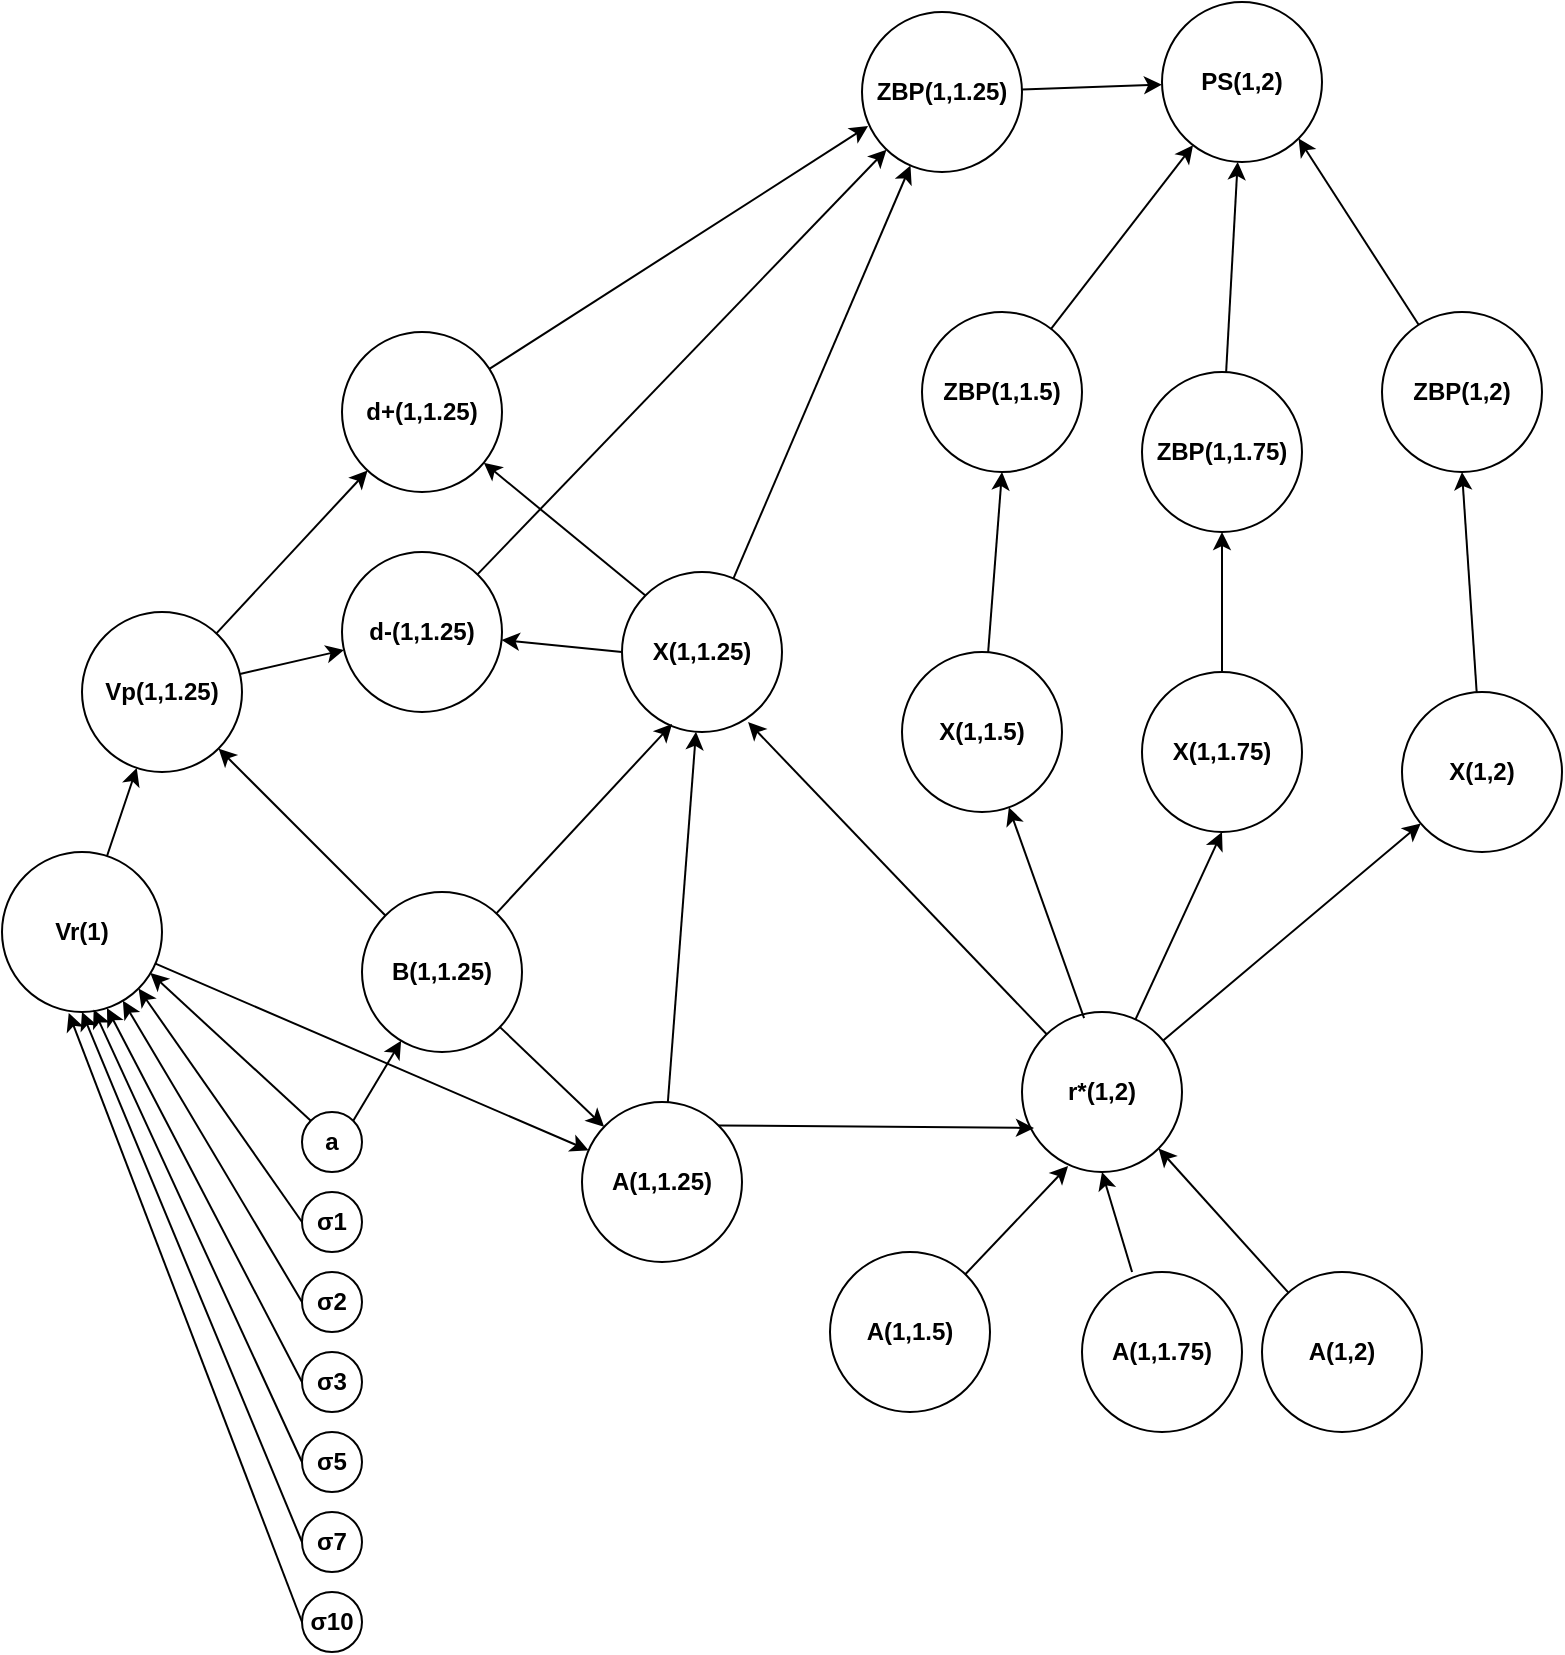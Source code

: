 <mxfile version="16.5.6" type="github">
  <diagram id="sQaZvpmD9Vb4IK_bRdnI" name="Page-1">
    <mxGraphModel dx="1662" dy="794" grid="1" gridSize="10" guides="1" tooltips="1" connect="1" arrows="1" fold="1" page="1" pageScale="1" pageWidth="827" pageHeight="1169" math="0" shadow="0">
      <root>
        <mxCell id="0" />
        <mxCell id="1" parent="0" />
        <mxCell id="WPz7rCcN_9NmkIdG12OI-1" value="PS(1,2)" style="ellipse;whiteSpace=wrap;html=1;aspect=fixed;fontStyle=1" vertex="1" parent="1">
          <mxGeometry x="580" y="35" width="80" height="80" as="geometry" />
        </mxCell>
        <mxCell id="WPz7rCcN_9NmkIdG12OI-2" value="ZBP(1,1.25)" style="ellipse;whiteSpace=wrap;html=1;aspect=fixed;fontStyle=1" vertex="1" parent="1">
          <mxGeometry x="430" y="40" width="80" height="80" as="geometry" />
        </mxCell>
        <mxCell id="WPz7rCcN_9NmkIdG12OI-3" value="ZBP(1,1.5)" style="ellipse;whiteSpace=wrap;html=1;aspect=fixed;fontStyle=1" vertex="1" parent="1">
          <mxGeometry x="460" y="190" width="80" height="80" as="geometry" />
        </mxCell>
        <mxCell id="WPz7rCcN_9NmkIdG12OI-4" value="ZBP(1,1.75)" style="ellipse;whiteSpace=wrap;html=1;aspect=fixed;fontStyle=1" vertex="1" parent="1">
          <mxGeometry x="570" y="220" width="80" height="80" as="geometry" />
        </mxCell>
        <mxCell id="WPz7rCcN_9NmkIdG12OI-5" value="ZBP(1,2)" style="ellipse;whiteSpace=wrap;html=1;aspect=fixed;fontStyle=1" vertex="1" parent="1">
          <mxGeometry x="690" y="190" width="80" height="80" as="geometry" />
        </mxCell>
        <mxCell id="WPz7rCcN_9NmkIdG12OI-10" value="X(1,1.25)" style="ellipse;whiteSpace=wrap;html=1;aspect=fixed;fontStyle=1" vertex="1" parent="1">
          <mxGeometry x="310" y="320" width="80" height="80" as="geometry" />
        </mxCell>
        <mxCell id="WPz7rCcN_9NmkIdG12OI-11" value="X(1,1.5)" style="ellipse;whiteSpace=wrap;html=1;aspect=fixed;fontStyle=1" vertex="1" parent="1">
          <mxGeometry x="450" y="360" width="80" height="80" as="geometry" />
        </mxCell>
        <mxCell id="WPz7rCcN_9NmkIdG12OI-12" value="X(1,1.75)" style="ellipse;whiteSpace=wrap;html=1;aspect=fixed;fontStyle=1" vertex="1" parent="1">
          <mxGeometry x="570" y="370" width="80" height="80" as="geometry" />
        </mxCell>
        <mxCell id="WPz7rCcN_9NmkIdG12OI-13" value="X(1,2)" style="ellipse;whiteSpace=wrap;html=1;aspect=fixed;fontStyle=1" vertex="1" parent="1">
          <mxGeometry x="700" y="380" width="80" height="80" as="geometry" />
        </mxCell>
        <mxCell id="WPz7rCcN_9NmkIdG12OI-18" value="r*(1,2)" style="ellipse;whiteSpace=wrap;html=1;aspect=fixed;fontStyle=1" vertex="1" parent="1">
          <mxGeometry x="510" y="540" width="80" height="80" as="geometry" />
        </mxCell>
        <mxCell id="WPz7rCcN_9NmkIdG12OI-24" value="" style="endArrow=classic;html=1;rounded=0;entryX=0.788;entryY=0.938;entryDx=0;entryDy=0;entryPerimeter=0;" edge="1" parent="1" source="WPz7rCcN_9NmkIdG12OI-18" target="WPz7rCcN_9NmkIdG12OI-10">
          <mxGeometry width="50" height="50" relative="1" as="geometry">
            <mxPoint x="440" y="370" as="sourcePoint" />
            <mxPoint x="390" y="420" as="targetPoint" />
          </mxGeometry>
        </mxCell>
        <mxCell id="WPz7rCcN_9NmkIdG12OI-27" value="" style="endArrow=classic;html=1;rounded=0;entryX=0.5;entryY=1;entryDx=0;entryDy=0;" edge="1" parent="1" source="WPz7rCcN_9NmkIdG12OI-18" target="WPz7rCcN_9NmkIdG12OI-12">
          <mxGeometry width="50" height="50" relative="1" as="geometry">
            <mxPoint x="537.704" y="586.399" as="sourcePoint" />
            <mxPoint x="413.04" y="495.04" as="targetPoint" />
          </mxGeometry>
        </mxCell>
        <mxCell id="WPz7rCcN_9NmkIdG12OI-28" value="" style="endArrow=classic;html=1;rounded=0;exitX=0.388;exitY=0.038;exitDx=0;exitDy=0;exitPerimeter=0;" edge="1" parent="1" source="WPz7rCcN_9NmkIdG12OI-18" target="WPz7rCcN_9NmkIdG12OI-11">
          <mxGeometry width="50" height="50" relative="1" as="geometry">
            <mxPoint x="547.704" y="596.399" as="sourcePoint" />
            <mxPoint x="423.04" y="505.04" as="targetPoint" />
          </mxGeometry>
        </mxCell>
        <mxCell id="WPz7rCcN_9NmkIdG12OI-29" value="" style="endArrow=classic;html=1;rounded=0;" edge="1" parent="1" source="WPz7rCcN_9NmkIdG12OI-18" target="WPz7rCcN_9NmkIdG12OI-13">
          <mxGeometry width="50" height="50" relative="1" as="geometry">
            <mxPoint x="557.704" y="606.399" as="sourcePoint" />
            <mxPoint x="433.04" y="515.04" as="targetPoint" />
          </mxGeometry>
        </mxCell>
        <mxCell id="WPz7rCcN_9NmkIdG12OI-30" value="d+(1,1.25)" style="ellipse;whiteSpace=wrap;html=1;aspect=fixed;fontStyle=1" vertex="1" parent="1">
          <mxGeometry x="170" y="200" width="80" height="80" as="geometry" />
        </mxCell>
        <mxCell id="WPz7rCcN_9NmkIdG12OI-31" value="d-(1,1.25)" style="ellipse;whiteSpace=wrap;html=1;aspect=fixed;fontStyle=1;direction=south;" vertex="1" parent="1">
          <mxGeometry x="170" y="310" width="80" height="80" as="geometry" />
        </mxCell>
        <mxCell id="WPz7rCcN_9NmkIdG12OI-32" value="" style="endArrow=classic;html=1;rounded=0;" edge="1" parent="1" source="WPz7rCcN_9NmkIdG12OI-31" target="WPz7rCcN_9NmkIdG12OI-2">
          <mxGeometry width="50" height="50" relative="1" as="geometry">
            <mxPoint x="526.368" y="568.346" as="sourcePoint" />
            <mxPoint x="330" y="280" as="targetPoint" />
          </mxGeometry>
        </mxCell>
        <mxCell id="WPz7rCcN_9NmkIdG12OI-33" value="" style="endArrow=classic;html=1;rounded=0;entryX=0.038;entryY=0.713;entryDx=0;entryDy=0;entryPerimeter=0;" edge="1" parent="1" source="WPz7rCcN_9NmkIdG12OI-30" target="WPz7rCcN_9NmkIdG12OI-2">
          <mxGeometry width="50" height="50" relative="1" as="geometry">
            <mxPoint x="291.691" y="596.392" as="sourcePoint" />
            <mxPoint x="361.716" y="488.284" as="targetPoint" />
          </mxGeometry>
        </mxCell>
        <mxCell id="WPz7rCcN_9NmkIdG12OI-34" value="" style="endArrow=classic;html=1;rounded=0;exitX=0;exitY=0.5;exitDx=0;exitDy=0;" edge="1" parent="1" source="WPz7rCcN_9NmkIdG12OI-10" target="WPz7rCcN_9NmkIdG12OI-31">
          <mxGeometry width="50" height="50" relative="1" as="geometry">
            <mxPoint x="256.575" y="390.104" as="sourcePoint" />
            <mxPoint x="363.463" y="269.929" as="targetPoint" />
          </mxGeometry>
        </mxCell>
        <mxCell id="WPz7rCcN_9NmkIdG12OI-35" value="" style="endArrow=classic;html=1;rounded=0;exitX=0;exitY=0;exitDx=0;exitDy=0;" edge="1" parent="1" source="WPz7rCcN_9NmkIdG12OI-10" target="WPz7rCcN_9NmkIdG12OI-30">
          <mxGeometry width="50" height="50" relative="1" as="geometry">
            <mxPoint x="350" y="460" as="sourcePoint" />
            <mxPoint x="267.947" y="432.649" as="targetPoint" />
          </mxGeometry>
        </mxCell>
        <mxCell id="WPz7rCcN_9NmkIdG12OI-36" value="Vp(1,1.25)" style="ellipse;whiteSpace=wrap;html=1;aspect=fixed;fontStyle=1" vertex="1" parent="1">
          <mxGeometry x="40" y="340" width="80" height="80" as="geometry" />
        </mxCell>
        <mxCell id="WPz7rCcN_9NmkIdG12OI-37" value="" style="endArrow=classic;html=1;rounded=0;" edge="1" parent="1" source="WPz7rCcN_9NmkIdG12OI-36" target="WPz7rCcN_9NmkIdG12OI-31">
          <mxGeometry width="50" height="50" relative="1" as="geometry">
            <mxPoint x="256.575" y="520.174" as="sourcePoint" />
            <mxPoint x="363.463" y="399.999" as="targetPoint" />
          </mxGeometry>
        </mxCell>
        <mxCell id="WPz7rCcN_9NmkIdG12OI-38" value="" style="endArrow=classic;html=1;rounded=0;" edge="1" parent="1" source="WPz7rCcN_9NmkIdG12OI-36" target="WPz7rCcN_9NmkIdG12OI-30">
          <mxGeometry width="50" height="50" relative="1" as="geometry">
            <mxPoint x="245.039" y="540.309" as="sourcePoint" />
            <mxPoint x="234.961" y="459.691" as="targetPoint" />
          </mxGeometry>
        </mxCell>
        <mxCell id="WPz7rCcN_9NmkIdG12OI-41" value="" style="endArrow=classic;html=1;rounded=0;" edge="1" parent="1" source="WPz7rCcN_9NmkIdG12OI-2" target="WPz7rCcN_9NmkIdG12OI-1">
          <mxGeometry width="50" height="50" relative="1" as="geometry">
            <mxPoint x="256.537" y="390.071" as="sourcePoint" />
            <mxPoint x="363.425" y="269.896" as="targetPoint" />
          </mxGeometry>
        </mxCell>
        <mxCell id="WPz7rCcN_9NmkIdG12OI-42" value="" style="endArrow=classic;html=1;rounded=0;" edge="1" parent="1" source="WPz7rCcN_9NmkIdG12OI-3" target="WPz7rCcN_9NmkIdG12OI-1">
          <mxGeometry width="50" height="50" relative="1" as="geometry">
            <mxPoint x="425.023" y="220.677" as="sourcePoint" />
            <mxPoint x="535.034" y="159.426" as="targetPoint" />
          </mxGeometry>
        </mxCell>
        <mxCell id="WPz7rCcN_9NmkIdG12OI-43" value="" style="endArrow=classic;html=1;rounded=0;" edge="1" parent="1" source="WPz7rCcN_9NmkIdG12OI-4" target="WPz7rCcN_9NmkIdG12OI-1">
          <mxGeometry width="50" height="50" relative="1" as="geometry">
            <mxPoint x="530.663" y="281.448" as="sourcePoint" />
            <mxPoint x="559.294" y="178.541" as="targetPoint" />
          </mxGeometry>
        </mxCell>
        <mxCell id="WPz7rCcN_9NmkIdG12OI-44" value="" style="endArrow=classic;html=1;rounded=0;entryX=1;entryY=1;entryDx=0;entryDy=0;" edge="1" parent="1" source="WPz7rCcN_9NmkIdG12OI-5" target="WPz7rCcN_9NmkIdG12OI-1">
          <mxGeometry width="50" height="50" relative="1" as="geometry">
            <mxPoint x="609.337" y="281.448" as="sourcePoint" />
            <mxPoint x="580.706" y="178.541" as="targetPoint" />
          </mxGeometry>
        </mxCell>
        <mxCell id="WPz7rCcN_9NmkIdG12OI-45" value="" style="endArrow=classic;html=1;rounded=0;" edge="1" parent="1" source="WPz7rCcN_9NmkIdG12OI-10" target="WPz7rCcN_9NmkIdG12OI-2">
          <mxGeometry width="50" height="50" relative="1" as="geometry">
            <mxPoint x="254.103" y="388.077" as="sourcePoint" />
            <mxPoint x="470" y="130" as="targetPoint" />
          </mxGeometry>
        </mxCell>
        <mxCell id="WPz7rCcN_9NmkIdG12OI-46" value="Vr(1)" style="ellipse;whiteSpace=wrap;html=1;aspect=fixed;fontStyle=1" vertex="1" parent="1">
          <mxGeometry y="460" width="80" height="80" as="geometry" />
        </mxCell>
        <mxCell id="WPz7rCcN_9NmkIdG12OI-47" value="B(1,1.25)" style="ellipse;whiteSpace=wrap;html=1;aspect=fixed;fontStyle=1" vertex="1" parent="1">
          <mxGeometry x="180" y="480" width="80" height="80" as="geometry" />
        </mxCell>
        <mxCell id="WPz7rCcN_9NmkIdG12OI-48" value="" style="endArrow=classic;html=1;rounded=0;" edge="1" parent="1" source="WPz7rCcN_9NmkIdG12OI-46" target="WPz7rCcN_9NmkIdG12OI-36">
          <mxGeometry width="50" height="50" relative="1" as="geometry">
            <mxPoint x="108.284" y="361.716" as="sourcePoint" />
            <mxPoint x="191.716" y="278.284" as="targetPoint" />
          </mxGeometry>
        </mxCell>
        <mxCell id="WPz7rCcN_9NmkIdG12OI-49" value="" style="endArrow=classic;html=1;rounded=0;entryX=1;entryY=1;entryDx=0;entryDy=0;" edge="1" parent="1" source="WPz7rCcN_9NmkIdG12OI-47" target="WPz7rCcN_9NmkIdG12OI-36">
          <mxGeometry width="50" height="50" relative="1" as="geometry">
            <mxPoint x="94.95" y="500.32" as="sourcePoint" />
            <mxPoint x="85.287" y="429.649" as="targetPoint" />
          </mxGeometry>
        </mxCell>
        <mxCell id="WPz7rCcN_9NmkIdG12OI-51" value="a" style="ellipse;whiteSpace=wrap;html=1;aspect=fixed;fontStyle=1" vertex="1" parent="1">
          <mxGeometry x="150" y="590" width="30" height="30" as="geometry" />
        </mxCell>
        <mxCell id="WPz7rCcN_9NmkIdG12OI-52" value="σ1" style="ellipse;whiteSpace=wrap;html=1;aspect=fixed;fontStyle=1" vertex="1" parent="1">
          <mxGeometry x="150" y="630" width="30" height="30" as="geometry" />
        </mxCell>
        <mxCell id="WPz7rCcN_9NmkIdG12OI-53" value="σ2" style="ellipse;whiteSpace=wrap;html=1;aspect=fixed;fontStyle=1" vertex="1" parent="1">
          <mxGeometry x="150" y="670" width="30" height="30" as="geometry" />
        </mxCell>
        <mxCell id="WPz7rCcN_9NmkIdG12OI-54" value="σ3" style="ellipse;whiteSpace=wrap;html=1;aspect=fixed;fontStyle=1" vertex="1" parent="1">
          <mxGeometry x="150" y="710" width="30" height="30" as="geometry" />
        </mxCell>
        <mxCell id="WPz7rCcN_9NmkIdG12OI-55" value="σ5" style="ellipse;whiteSpace=wrap;html=1;aspect=fixed;fontStyle=1" vertex="1" parent="1">
          <mxGeometry x="150" y="750" width="30" height="30" as="geometry" />
        </mxCell>
        <mxCell id="WPz7rCcN_9NmkIdG12OI-56" value="σ7" style="ellipse;whiteSpace=wrap;html=1;aspect=fixed;fontStyle=1" vertex="1" parent="1">
          <mxGeometry x="150" y="790" width="30" height="30" as="geometry" />
        </mxCell>
        <mxCell id="WPz7rCcN_9NmkIdG12OI-57" value="σ10" style="ellipse;whiteSpace=wrap;html=1;aspect=fixed;fontStyle=1" vertex="1" parent="1">
          <mxGeometry x="150" y="830" width="30" height="30" as="geometry" />
        </mxCell>
        <mxCell id="WPz7rCcN_9NmkIdG12OI-60" value="" style="endArrow=classic;html=1;rounded=0;entryX=0.927;entryY=0.756;entryDx=0;entryDy=0;exitX=0;exitY=0;exitDx=0;exitDy=0;entryPerimeter=0;" edge="1" parent="1" source="WPz7rCcN_9NmkIdG12OI-51" target="WPz7rCcN_9NmkIdG12OI-46">
          <mxGeometry width="50" height="50" relative="1" as="geometry">
            <mxPoint x="260" y="650" as="sourcePoint" />
            <mxPoint x="310" y="600" as="targetPoint" />
          </mxGeometry>
        </mxCell>
        <mxCell id="WPz7rCcN_9NmkIdG12OI-61" value="" style="endArrow=classic;html=1;rounded=0;entryX=1;entryY=1;entryDx=0;entryDy=0;exitX=0;exitY=0.5;exitDx=0;exitDy=0;" edge="1" parent="1" source="WPz7rCcN_9NmkIdG12OI-52" target="WPz7rCcN_9NmkIdG12OI-46">
          <mxGeometry width="50" height="50" relative="1" as="geometry">
            <mxPoint x="164.393" y="604.393" as="sourcePoint" />
            <mxPoint x="128.284" y="568.284" as="targetPoint" />
          </mxGeometry>
        </mxCell>
        <mxCell id="WPz7rCcN_9NmkIdG12OI-62" value="" style="endArrow=classic;html=1;rounded=0;exitX=0;exitY=0.5;exitDx=0;exitDy=0;" edge="1" parent="1" source="WPz7rCcN_9NmkIdG12OI-53" target="WPz7rCcN_9NmkIdG12OI-46">
          <mxGeometry width="50" height="50" relative="1" as="geometry">
            <mxPoint x="160" y="655" as="sourcePoint" />
            <mxPoint x="118.32" y="574.64" as="targetPoint" />
          </mxGeometry>
        </mxCell>
        <mxCell id="WPz7rCcN_9NmkIdG12OI-63" value="" style="endArrow=classic;html=1;rounded=0;entryX=0.656;entryY=0.975;entryDx=0;entryDy=0;exitX=0;exitY=0.5;exitDx=0;exitDy=0;entryPerimeter=0;" edge="1" parent="1" source="WPz7rCcN_9NmkIdG12OI-54" target="WPz7rCcN_9NmkIdG12OI-46">
          <mxGeometry width="50" height="50" relative="1" as="geometry">
            <mxPoint x="160" y="695" as="sourcePoint" />
            <mxPoint x="108.32" y="578.8" as="targetPoint" />
          </mxGeometry>
        </mxCell>
        <mxCell id="WPz7rCcN_9NmkIdG12OI-64" value="" style="endArrow=classic;html=1;rounded=0;entryX=0.573;entryY=0.985;entryDx=0;entryDy=0;exitX=0;exitY=0.5;exitDx=0;exitDy=0;entryPerimeter=0;" edge="1" parent="1" source="WPz7rCcN_9NmkIdG12OI-55" target="WPz7rCcN_9NmkIdG12OI-46">
          <mxGeometry width="50" height="50" relative="1" as="geometry">
            <mxPoint x="170" y="705" as="sourcePoint" />
            <mxPoint x="118.32" y="588.8" as="targetPoint" />
          </mxGeometry>
        </mxCell>
        <mxCell id="WPz7rCcN_9NmkIdG12OI-65" value="" style="endArrow=classic;html=1;rounded=0;entryX=0.5;entryY=1;entryDx=0;entryDy=0;exitX=0;exitY=0.5;exitDx=0;exitDy=0;" edge="1" parent="1" source="WPz7rCcN_9NmkIdG12OI-56" target="WPz7rCcN_9NmkIdG12OI-46">
          <mxGeometry width="50" height="50" relative="1" as="geometry">
            <mxPoint x="180" y="715" as="sourcePoint" />
            <mxPoint x="128.32" y="598.8" as="targetPoint" />
          </mxGeometry>
        </mxCell>
        <mxCell id="WPz7rCcN_9NmkIdG12OI-66" value="" style="endArrow=classic;html=1;rounded=0;entryX=0.417;entryY=1.006;entryDx=0;entryDy=0;exitX=0;exitY=0.5;exitDx=0;exitDy=0;entryPerimeter=0;" edge="1" parent="1" source="WPz7rCcN_9NmkIdG12OI-57" target="WPz7rCcN_9NmkIdG12OI-46">
          <mxGeometry width="50" height="50" relative="1" as="geometry">
            <mxPoint x="190" y="725" as="sourcePoint" />
            <mxPoint x="138.32" y="608.8" as="targetPoint" />
          </mxGeometry>
        </mxCell>
        <mxCell id="WPz7rCcN_9NmkIdG12OI-67" value="" style="endArrow=classic;html=1;rounded=0;exitX=1;exitY=0;exitDx=0;exitDy=0;" edge="1" parent="1" source="WPz7rCcN_9NmkIdG12OI-51" target="WPz7rCcN_9NmkIdG12OI-47">
          <mxGeometry width="50" height="50" relative="1" as="geometry">
            <mxPoint x="164.393" y="604.393" as="sourcePoint" />
            <mxPoint x="84.16" y="530.48" as="targetPoint" />
          </mxGeometry>
        </mxCell>
        <mxCell id="WPz7rCcN_9NmkIdG12OI-68" value="A(1,1.25)" style="ellipse;whiteSpace=wrap;html=1;aspect=fixed;fontStyle=1" vertex="1" parent="1">
          <mxGeometry x="290" y="585" width="80" height="80" as="geometry" />
        </mxCell>
        <mxCell id="WPz7rCcN_9NmkIdG12OI-69" value="" style="endArrow=classic;html=1;rounded=0;" edge="1" parent="1" source="WPz7rCcN_9NmkIdG12OI-68" target="WPz7rCcN_9NmkIdG12OI-10">
          <mxGeometry width="50" height="50" relative="1" as="geometry">
            <mxPoint x="260" y="550" as="sourcePoint" />
            <mxPoint x="310" y="500" as="targetPoint" />
          </mxGeometry>
        </mxCell>
        <mxCell id="WPz7rCcN_9NmkIdG12OI-70" value="" style="endArrow=classic;html=1;rounded=0;entryX=0.313;entryY=0.95;entryDx=0;entryDy=0;entryPerimeter=0;" edge="1" parent="1" source="WPz7rCcN_9NmkIdG12OI-47" target="WPz7rCcN_9NmkIdG12OI-10">
          <mxGeometry width="50" height="50" relative="1" as="geometry">
            <mxPoint x="416.416" y="660.726" as="sourcePoint" />
            <mxPoint x="367.616" y="409.268" as="targetPoint" />
          </mxGeometry>
        </mxCell>
        <mxCell id="WPz7rCcN_9NmkIdG12OI-71" value="" style="endArrow=classic;html=1;rounded=0;entryX=0.075;entryY=0.725;entryDx=0;entryDy=0;entryPerimeter=0;exitX=1;exitY=0;exitDx=0;exitDy=0;" edge="1" parent="1" source="WPz7rCcN_9NmkIdG12OI-68" target="WPz7rCcN_9NmkIdG12OI-18">
          <mxGeometry width="50" height="50" relative="1" as="geometry">
            <mxPoint x="416.416" y="660.726" as="sourcePoint" />
            <mxPoint x="367.616" y="409.268" as="targetPoint" />
          </mxGeometry>
        </mxCell>
        <mxCell id="WPz7rCcN_9NmkIdG12OI-72" value="A(1,1.5)" style="ellipse;whiteSpace=wrap;html=1;aspect=fixed;fontStyle=1" vertex="1" parent="1">
          <mxGeometry x="414" y="660" width="80" height="80" as="geometry" />
        </mxCell>
        <mxCell id="WPz7rCcN_9NmkIdG12OI-73" value="A(1,1.75)" style="ellipse;whiteSpace=wrap;html=1;aspect=fixed;fontStyle=1" vertex="1" parent="1">
          <mxGeometry x="540" y="670" width="80" height="80" as="geometry" />
        </mxCell>
        <mxCell id="WPz7rCcN_9NmkIdG12OI-74" value="A(1,2)" style="ellipse;whiteSpace=wrap;html=1;aspect=fixed;fontStyle=1" vertex="1" parent="1">
          <mxGeometry x="630" y="670" width="80" height="80" as="geometry" />
        </mxCell>
        <mxCell id="WPz7rCcN_9NmkIdG12OI-76" value="" style="endArrow=classic;html=1;rounded=0;entryX=0.288;entryY=0.963;entryDx=0;entryDy=0;entryPerimeter=0;" edge="1" parent="1" source="WPz7rCcN_9NmkIdG12OI-72" target="WPz7rCcN_9NmkIdG12OI-18">
          <mxGeometry width="50" height="50" relative="1" as="geometry">
            <mxPoint x="452.284" y="671.716" as="sourcePoint" />
            <mxPoint x="526" y="608" as="targetPoint" />
          </mxGeometry>
        </mxCell>
        <mxCell id="WPz7rCcN_9NmkIdG12OI-77" value="" style="endArrow=classic;html=1;rounded=0;exitX=0.313;exitY=0;exitDx=0;exitDy=0;exitPerimeter=0;entryX=0.5;entryY=1;entryDx=0;entryDy=0;" edge="1" parent="1" source="WPz7rCcN_9NmkIdG12OI-73" target="WPz7rCcN_9NmkIdG12OI-18">
          <mxGeometry width="50" height="50" relative="1" as="geometry">
            <mxPoint x="514.594" y="731.428" as="sourcePoint" />
            <mxPoint x="540" y="650" as="targetPoint" />
          </mxGeometry>
        </mxCell>
        <mxCell id="WPz7rCcN_9NmkIdG12OI-78" value="" style="endArrow=classic;html=1;rounded=0;entryX=1;entryY=1;entryDx=0;entryDy=0;" edge="1" parent="1" source="WPz7rCcN_9NmkIdG12OI-74" target="WPz7rCcN_9NmkIdG12OI-18">
          <mxGeometry width="50" height="50" relative="1" as="geometry">
            <mxPoint x="575.04" y="680" as="sourcePoint" />
            <mxPoint x="560" y="630" as="targetPoint" />
          </mxGeometry>
        </mxCell>
        <mxCell id="WPz7rCcN_9NmkIdG12OI-80" value="" style="endArrow=classic;html=1;rounded=0;" edge="1" parent="1" source="WPz7rCcN_9NmkIdG12OI-47" target="WPz7rCcN_9NmkIdG12OI-68">
          <mxGeometry width="50" height="50" relative="1" as="geometry">
            <mxPoint x="257.2" y="500.671" as="sourcePoint" />
            <mxPoint x="345.04" y="406" as="targetPoint" />
          </mxGeometry>
        </mxCell>
        <mxCell id="WPz7rCcN_9NmkIdG12OI-81" value="" style="endArrow=classic;html=1;rounded=0;" edge="1" parent="1" source="WPz7rCcN_9NmkIdG12OI-46" target="WPz7rCcN_9NmkIdG12OI-68">
          <mxGeometry width="50" height="50" relative="1" as="geometry">
            <mxPoint x="260.069" y="556.379" as="sourcePoint" />
            <mxPoint x="393.916" y="673.638" as="targetPoint" />
          </mxGeometry>
        </mxCell>
        <mxCell id="WPz7rCcN_9NmkIdG12OI-83" value="" style="endArrow=classic;html=1;rounded=0;exitX=0.5;exitY=0;exitDx=0;exitDy=0;entryX=0.5;entryY=1;entryDx=0;entryDy=0;" edge="1" parent="1" source="WPz7rCcN_9NmkIdG12OI-12" target="WPz7rCcN_9NmkIdG12OI-4">
          <mxGeometry width="50" height="50" relative="1" as="geometry">
            <mxPoint x="621.64" y="280.034" as="sourcePoint" />
            <mxPoint x="660" y="160" as="targetPoint" />
          </mxGeometry>
        </mxCell>
        <mxCell id="WPz7rCcN_9NmkIdG12OI-84" value="" style="endArrow=classic;html=1;rounded=0;entryX=0.5;entryY=1;entryDx=0;entryDy=0;" edge="1" parent="1" source="WPz7rCcN_9NmkIdG12OI-13" target="WPz7rCcN_9NmkIdG12OI-5">
          <mxGeometry width="50" height="50" relative="1" as="geometry">
            <mxPoint x="620" y="400" as="sourcePoint" />
            <mxPoint x="620" y="360" as="targetPoint" />
          </mxGeometry>
        </mxCell>
        <mxCell id="WPz7rCcN_9NmkIdG12OI-85" value="" style="endArrow=classic;html=1;rounded=0;entryX=0.5;entryY=1;entryDx=0;entryDy=0;" edge="1" parent="1" source="WPz7rCcN_9NmkIdG12OI-11" target="WPz7rCcN_9NmkIdG12OI-3">
          <mxGeometry width="50" height="50" relative="1" as="geometry">
            <mxPoint x="711.22" y="400.976" as="sourcePoint" />
            <mxPoint x="702" y="359.04" as="targetPoint" />
          </mxGeometry>
        </mxCell>
      </root>
    </mxGraphModel>
  </diagram>
</mxfile>
